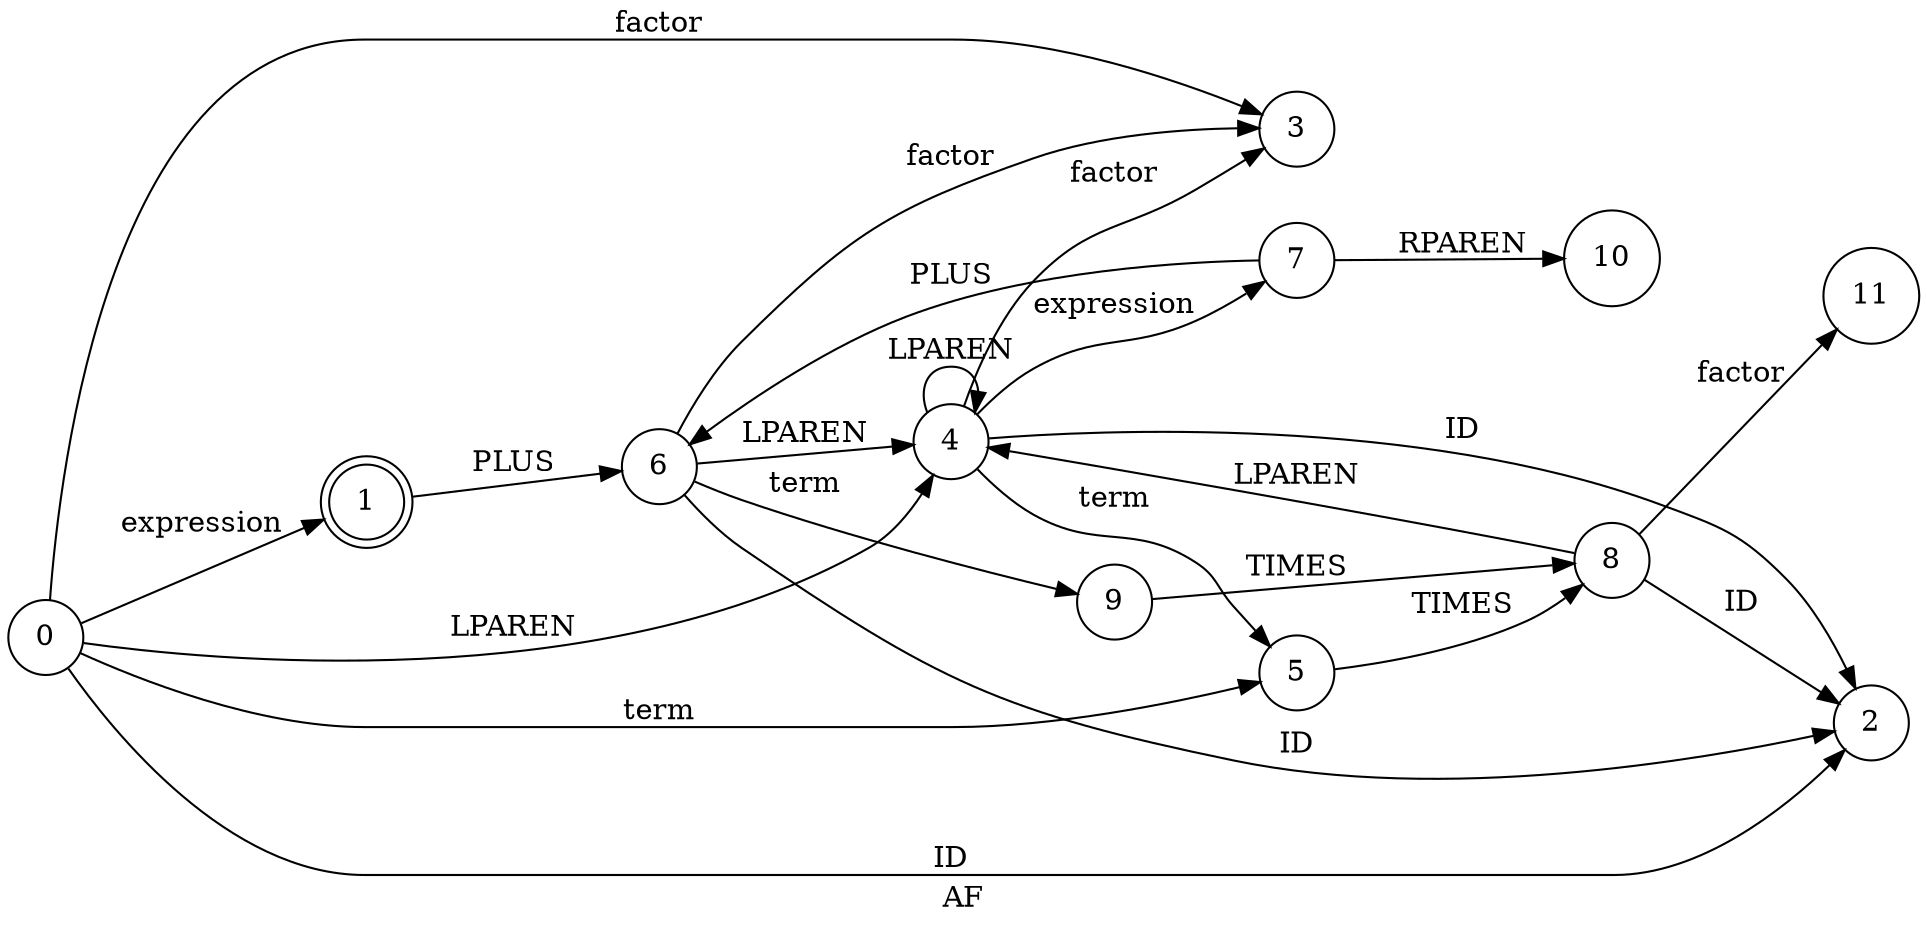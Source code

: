 // LR0
digraph {
	rankdir=LR
	label=AF
	0 [label=0 shape=circle]
	1 [label=1 shape=doublecircle]
	6 [label=6 shape=circle]
	2 [label=2 shape=circle]
	6 -> 2 [label=ID]
	3 [label=3 shape=circle]
	6 -> 3 [label=factor]
	4 [label=4 shape=circle]
	7 [label=7 shape=circle]
	7 -> 6 [label=PLUS]
	10 [label=10 shape=circle]
	7 -> 10 [label=RPAREN]
	4 -> 7 [label=expression]
	4 -> 2 [label=ID]
	4 -> 3 [label=factor]
	4 -> 4 [label=LPAREN]
	5 [label=5 shape=circle]
	8 [label=8 shape=circle]
	8 -> 2 [label=ID]
	11 [label=11 shape=circle]
	8 -> 11 [label=factor]
	8 -> 4 [label=LPAREN]
	5 -> 8 [label=TIMES]
	4 -> 5 [label=term]
	6 -> 4 [label=LPAREN]
	9 [label=9 shape=circle]
	9 -> 8 [label=TIMES]
	6 -> 9 [label=term]
	1 -> 6 [label=PLUS]
	0 -> 1 [label=expression]
	0 -> 2 [label=ID]
	0 -> 3 [label=factor]
	0 -> 4 [label=LPAREN]
	0 -> 5 [label=term]
}

